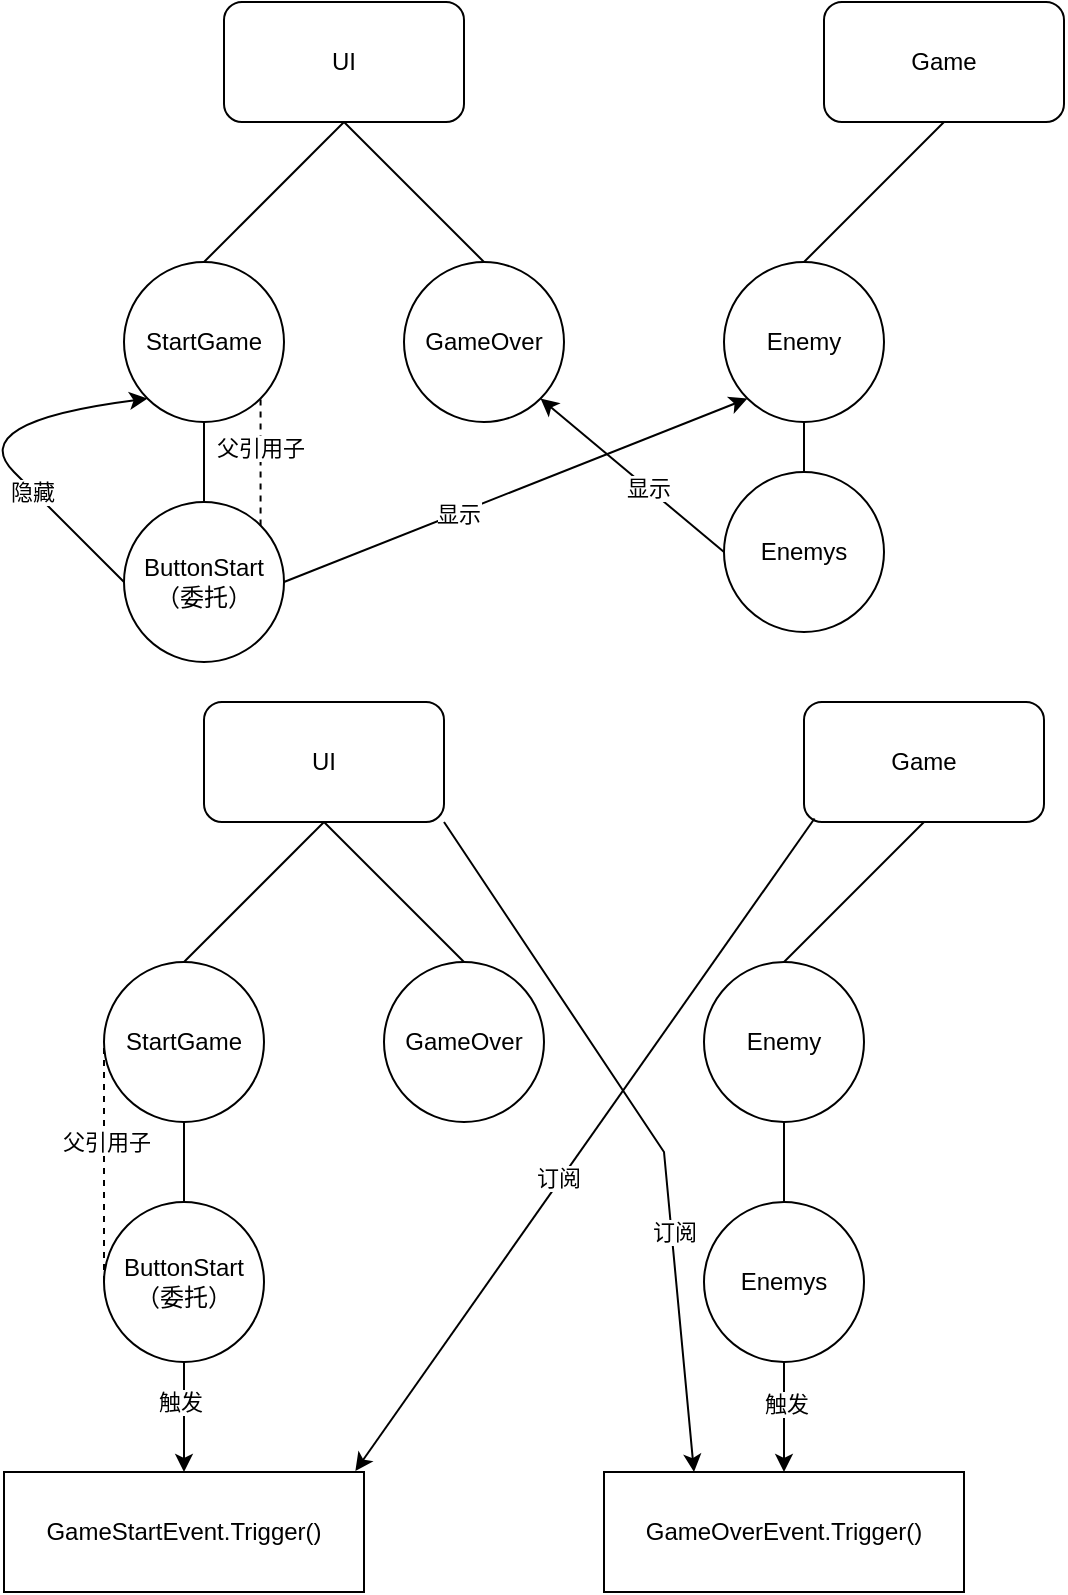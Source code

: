 <mxfile version="15.9.6" type="github">
  <diagram id="yOHY_HUELuu3EH0EMmsn" name="第 1 页">
    <mxGraphModel dx="1695" dy="911" grid="1" gridSize="10" guides="1" tooltips="1" connect="1" arrows="1" fold="1" page="1" pageScale="1" pageWidth="827" pageHeight="1169" math="0" shadow="0">
      <root>
        <mxCell id="0" />
        <mxCell id="1" parent="0" />
        <mxCell id="5-_Im2_VNosuUwmE16bU-2" value="UI" style="rounded=1;whiteSpace=wrap;html=1;" vertex="1" parent="1">
          <mxGeometry x="180" y="230" width="120" height="60" as="geometry" />
        </mxCell>
        <mxCell id="5-_Im2_VNosuUwmE16bU-3" value="Game" style="rounded=1;whiteSpace=wrap;html=1;" vertex="1" parent="1">
          <mxGeometry x="480" y="230" width="120" height="60" as="geometry" />
        </mxCell>
        <mxCell id="5-_Im2_VNosuUwmE16bU-6" value="StartGame" style="ellipse;whiteSpace=wrap;html=1;aspect=fixed;" vertex="1" parent="1">
          <mxGeometry x="130" y="360" width="80" height="80" as="geometry" />
        </mxCell>
        <mxCell id="5-_Im2_VNosuUwmE16bU-8" value="" style="endArrow=none;html=1;rounded=0;entryX=0.5;entryY=1;entryDx=0;entryDy=0;exitX=0.5;exitY=0;exitDx=0;exitDy=0;" edge="1" parent="1" source="5-_Im2_VNosuUwmE16bU-6" target="5-_Im2_VNosuUwmE16bU-2">
          <mxGeometry width="50" height="50" relative="1" as="geometry">
            <mxPoint x="110" y="360" as="sourcePoint" />
            <mxPoint x="160" y="310" as="targetPoint" />
          </mxGeometry>
        </mxCell>
        <mxCell id="5-_Im2_VNosuUwmE16bU-9" value="GameOver" style="ellipse;whiteSpace=wrap;html=1;aspect=fixed;" vertex="1" parent="1">
          <mxGeometry x="270" y="360" width="80" height="80" as="geometry" />
        </mxCell>
        <mxCell id="5-_Im2_VNosuUwmE16bU-10" value="" style="endArrow=none;html=1;rounded=0;entryX=0.5;entryY=1;entryDx=0;entryDy=0;exitX=0.5;exitY=0;exitDx=0;exitDy=0;" edge="1" parent="1" source="5-_Im2_VNosuUwmE16bU-9" target="5-_Im2_VNosuUwmE16bU-2">
          <mxGeometry width="50" height="50" relative="1" as="geometry">
            <mxPoint x="180" y="370" as="sourcePoint" />
            <mxPoint x="250" y="300" as="targetPoint" />
          </mxGeometry>
        </mxCell>
        <mxCell id="5-_Im2_VNosuUwmE16bU-15" value="" style="endArrow=none;html=1;rounded=0;entryX=0.5;entryY=1;entryDx=0;entryDy=0;exitX=0.5;exitY=0;exitDx=0;exitDy=0;" edge="1" parent="1" target="5-_Im2_VNosuUwmE16bU-6">
          <mxGeometry width="50" height="50" relative="1" as="geometry">
            <mxPoint x="170" y="480" as="sourcePoint" />
            <mxPoint x="130" y="430" as="targetPoint" />
          </mxGeometry>
        </mxCell>
        <mxCell id="5-_Im2_VNosuUwmE16bU-16" value="ButtonStart（委托）" style="ellipse;whiteSpace=wrap;html=1;aspect=fixed;" vertex="1" parent="1">
          <mxGeometry x="130" y="480" width="80" height="80" as="geometry" />
        </mxCell>
        <mxCell id="5-_Im2_VNosuUwmE16bU-17" value="Enemy" style="ellipse;whiteSpace=wrap;html=1;aspect=fixed;" vertex="1" parent="1">
          <mxGeometry x="430" y="360" width="80" height="80" as="geometry" />
        </mxCell>
        <mxCell id="5-_Im2_VNosuUwmE16bU-20" value="" style="curved=1;endArrow=classic;html=1;rounded=0;entryX=0;entryY=1;entryDx=0;entryDy=0;exitX=0;exitY=0.5;exitDx=0;exitDy=0;" edge="1" parent="1" source="5-_Im2_VNosuUwmE16bU-16" target="5-_Im2_VNosuUwmE16bU-6">
          <mxGeometry width="50" height="50" relative="1" as="geometry">
            <mxPoint x="50" y="490" as="sourcePoint" />
            <mxPoint x="100" y="440" as="targetPoint" />
            <Array as="points">
              <mxPoint x="100" y="490" />
              <mxPoint x="50" y="440" />
            </Array>
          </mxGeometry>
        </mxCell>
        <mxCell id="5-_Im2_VNosuUwmE16bU-21" value="隐藏" style="edgeLabel;html=1;align=center;verticalAlign=middle;resizable=0;points=[];" vertex="1" connectable="0" parent="5-_Im2_VNosuUwmE16bU-20">
          <mxGeometry x="-0.363" relative="1" as="geometry">
            <mxPoint y="1" as="offset" />
          </mxGeometry>
        </mxCell>
        <mxCell id="5-_Im2_VNosuUwmE16bU-23" value="Enemys" style="ellipse;whiteSpace=wrap;html=1;aspect=fixed;" vertex="1" parent="1">
          <mxGeometry x="430" y="465" width="80" height="80" as="geometry" />
        </mxCell>
        <mxCell id="5-_Im2_VNosuUwmE16bU-28" value="" style="endArrow=none;html=1;rounded=0;entryX=0.5;entryY=1;entryDx=0;entryDy=0;exitX=0.5;exitY=0;exitDx=0;exitDy=0;" edge="1" parent="1" source="5-_Im2_VNosuUwmE16bU-17" target="5-_Im2_VNosuUwmE16bU-3">
          <mxGeometry width="50" height="50" relative="1" as="geometry">
            <mxPoint x="400" y="350" as="sourcePoint" />
            <mxPoint x="450" y="300" as="targetPoint" />
          </mxGeometry>
        </mxCell>
        <mxCell id="5-_Im2_VNosuUwmE16bU-29" value="" style="endArrow=none;html=1;rounded=0;entryX=0.5;entryY=1;entryDx=0;entryDy=0;exitX=0.5;exitY=0;exitDx=0;exitDy=0;" edge="1" parent="1" source="5-_Im2_VNosuUwmE16bU-23" target="5-_Im2_VNosuUwmE16bU-17">
          <mxGeometry width="50" height="50" relative="1" as="geometry">
            <mxPoint x="360" y="610" as="sourcePoint" />
            <mxPoint x="410" y="560" as="targetPoint" />
          </mxGeometry>
        </mxCell>
        <mxCell id="5-_Im2_VNosuUwmE16bU-32" value="" style="endArrow=classic;html=1;rounded=0;exitX=0;exitY=0.5;exitDx=0;exitDy=0;entryX=1;entryY=1;entryDx=0;entryDy=0;" edge="1" parent="1" source="5-_Im2_VNosuUwmE16bU-23" target="5-_Im2_VNosuUwmE16bU-9">
          <mxGeometry width="50" height="50" relative="1" as="geometry">
            <mxPoint x="330" y="610" as="sourcePoint" />
            <mxPoint x="380" y="560" as="targetPoint" />
          </mxGeometry>
        </mxCell>
        <mxCell id="5-_Im2_VNosuUwmE16bU-33" value="显示" style="edgeLabel;html=1;align=center;verticalAlign=middle;resizable=0;points=[];" vertex="1" connectable="0" parent="5-_Im2_VNosuUwmE16bU-32">
          <mxGeometry x="-0.154" relative="1" as="geometry">
            <mxPoint as="offset" />
          </mxGeometry>
        </mxCell>
        <mxCell id="5-_Im2_VNosuUwmE16bU-34" value="" style="endArrow=classic;html=1;rounded=0;exitX=1;exitY=0.5;exitDx=0;exitDy=0;entryX=0;entryY=1;entryDx=0;entryDy=0;" edge="1" parent="1" source="5-_Im2_VNosuUwmE16bU-16" target="5-_Im2_VNosuUwmE16bU-17">
          <mxGeometry width="50" height="50" relative="1" as="geometry">
            <mxPoint x="300" y="530" as="sourcePoint" />
            <mxPoint x="350" y="480" as="targetPoint" />
          </mxGeometry>
        </mxCell>
        <mxCell id="5-_Im2_VNosuUwmE16bU-35" value="显示" style="edgeLabel;html=1;align=center;verticalAlign=middle;resizable=0;points=[];" vertex="1" connectable="0" parent="5-_Im2_VNosuUwmE16bU-34">
          <mxGeometry x="-0.248" relative="1" as="geometry">
            <mxPoint as="offset" />
          </mxGeometry>
        </mxCell>
        <mxCell id="5-_Im2_VNosuUwmE16bU-36" value="UI" style="rounded=1;whiteSpace=wrap;html=1;" vertex="1" parent="1">
          <mxGeometry x="170" y="580" width="120" height="60" as="geometry" />
        </mxCell>
        <mxCell id="5-_Im2_VNosuUwmE16bU-37" value="Game" style="rounded=1;whiteSpace=wrap;html=1;" vertex="1" parent="1">
          <mxGeometry x="470" y="580" width="120" height="60" as="geometry" />
        </mxCell>
        <mxCell id="5-_Im2_VNosuUwmE16bU-38" value="StartGame" style="ellipse;whiteSpace=wrap;html=1;aspect=fixed;" vertex="1" parent="1">
          <mxGeometry x="120" y="710" width="80" height="80" as="geometry" />
        </mxCell>
        <mxCell id="5-_Im2_VNosuUwmE16bU-39" value="" style="endArrow=none;html=1;rounded=0;entryX=0.5;entryY=1;entryDx=0;entryDy=0;exitX=0.5;exitY=0;exitDx=0;exitDy=0;" edge="1" parent="1" source="5-_Im2_VNosuUwmE16bU-38" target="5-_Im2_VNosuUwmE16bU-36">
          <mxGeometry width="50" height="50" relative="1" as="geometry">
            <mxPoint x="100.0" y="710" as="sourcePoint" />
            <mxPoint x="150" y="660" as="targetPoint" />
          </mxGeometry>
        </mxCell>
        <mxCell id="5-_Im2_VNosuUwmE16bU-40" value="GameOver" style="ellipse;whiteSpace=wrap;html=1;aspect=fixed;" vertex="1" parent="1">
          <mxGeometry x="260" y="710" width="80" height="80" as="geometry" />
        </mxCell>
        <mxCell id="5-_Im2_VNosuUwmE16bU-41" value="" style="endArrow=none;html=1;rounded=0;entryX=0.5;entryY=1;entryDx=0;entryDy=0;exitX=0.5;exitY=0;exitDx=0;exitDy=0;" edge="1" parent="1" source="5-_Im2_VNosuUwmE16bU-40" target="5-_Im2_VNosuUwmE16bU-36">
          <mxGeometry width="50" height="50" relative="1" as="geometry">
            <mxPoint x="170" y="720" as="sourcePoint" />
            <mxPoint x="240" y="650" as="targetPoint" />
          </mxGeometry>
        </mxCell>
        <mxCell id="5-_Im2_VNosuUwmE16bU-42" value="" style="endArrow=none;html=1;rounded=0;entryX=0.5;entryY=1;entryDx=0;entryDy=0;exitX=0.5;exitY=0;exitDx=0;exitDy=0;" edge="1" parent="1" target="5-_Im2_VNosuUwmE16bU-38">
          <mxGeometry width="50" height="50" relative="1" as="geometry">
            <mxPoint x="160" y="830" as="sourcePoint" />
            <mxPoint x="120" y="780" as="targetPoint" />
          </mxGeometry>
        </mxCell>
        <mxCell id="5-_Im2_VNosuUwmE16bU-54" style="edgeStyle=orthogonalEdgeStyle;rounded=0;orthogonalLoop=1;jettySize=auto;html=1;entryX=0.5;entryY=0;entryDx=0;entryDy=0;" edge="1" parent="1" source="5-_Im2_VNosuUwmE16bU-43" target="5-_Im2_VNosuUwmE16bU-53">
          <mxGeometry relative="1" as="geometry" />
        </mxCell>
        <mxCell id="5-_Im2_VNosuUwmE16bU-60" value="触发" style="edgeLabel;html=1;align=center;verticalAlign=middle;resizable=0;points=[];" vertex="1" connectable="0" parent="5-_Im2_VNosuUwmE16bU-54">
          <mxGeometry x="-0.274" y="-2" relative="1" as="geometry">
            <mxPoint as="offset" />
          </mxGeometry>
        </mxCell>
        <mxCell id="5-_Im2_VNosuUwmE16bU-43" value="ButtonStart（委托）" style="ellipse;whiteSpace=wrap;html=1;aspect=fixed;" vertex="1" parent="1">
          <mxGeometry x="120" y="830" width="80" height="80" as="geometry" />
        </mxCell>
        <mxCell id="5-_Im2_VNosuUwmE16bU-44" value="Enemy" style="ellipse;whiteSpace=wrap;html=1;aspect=fixed;" vertex="1" parent="1">
          <mxGeometry x="420" y="710" width="80" height="80" as="geometry" />
        </mxCell>
        <mxCell id="5-_Im2_VNosuUwmE16bU-64" style="edgeStyle=orthogonalEdgeStyle;rounded=0;orthogonalLoop=1;jettySize=auto;html=1;entryX=0.5;entryY=0;entryDx=0;entryDy=0;" edge="1" parent="1" source="5-_Im2_VNosuUwmE16bU-46" target="5-_Im2_VNosuUwmE16bU-65">
          <mxGeometry relative="1" as="geometry">
            <mxPoint x="460" y="945.0" as="targetPoint" />
          </mxGeometry>
        </mxCell>
        <mxCell id="5-_Im2_VNosuUwmE16bU-68" value="触发" style="edgeLabel;html=1;align=center;verticalAlign=middle;resizable=0;points=[];" vertex="1" connectable="0" parent="5-_Im2_VNosuUwmE16bU-64">
          <mxGeometry x="-0.252" y="1" relative="1" as="geometry">
            <mxPoint as="offset" />
          </mxGeometry>
        </mxCell>
        <mxCell id="5-_Im2_VNosuUwmE16bU-46" value="Enemys" style="ellipse;whiteSpace=wrap;html=1;aspect=fixed;" vertex="1" parent="1">
          <mxGeometry x="420" y="830" width="80" height="80" as="geometry" />
        </mxCell>
        <mxCell id="5-_Im2_VNosuUwmE16bU-47" value="" style="endArrow=none;html=1;rounded=0;entryX=0.5;entryY=1;entryDx=0;entryDy=0;exitX=0.5;exitY=0;exitDx=0;exitDy=0;" edge="1" parent="1" source="5-_Im2_VNosuUwmE16bU-44" target="5-_Im2_VNosuUwmE16bU-37">
          <mxGeometry width="50" height="50" relative="1" as="geometry">
            <mxPoint x="390" y="700" as="sourcePoint" />
            <mxPoint x="440" y="650" as="targetPoint" />
          </mxGeometry>
        </mxCell>
        <mxCell id="5-_Im2_VNosuUwmE16bU-48" value="" style="endArrow=none;html=1;rounded=0;entryX=0.5;entryY=1;entryDx=0;entryDy=0;exitX=0.5;exitY=0;exitDx=0;exitDy=0;" edge="1" parent="1" source="5-_Im2_VNosuUwmE16bU-46" target="5-_Im2_VNosuUwmE16bU-44">
          <mxGeometry width="50" height="50" relative="1" as="geometry">
            <mxPoint x="350" y="960" as="sourcePoint" />
            <mxPoint x="400" y="910" as="targetPoint" />
          </mxGeometry>
        </mxCell>
        <mxCell id="5-_Im2_VNosuUwmE16bU-53" value="GameStartEvent.Trigger()" style="rounded=0;whiteSpace=wrap;html=1;" vertex="1" parent="1">
          <mxGeometry x="70" y="965" width="180" height="60" as="geometry" />
        </mxCell>
        <mxCell id="5-_Im2_VNosuUwmE16bU-56" value="" style="endArrow=none;dashed=1;html=1;rounded=0;entryX=0;entryY=0.5;entryDx=0;entryDy=0;exitX=0;exitY=0.5;exitDx=0;exitDy=0;" edge="1" parent="1" source="5-_Im2_VNosuUwmE16bU-43" target="5-_Im2_VNosuUwmE16bU-38">
          <mxGeometry width="50" height="50" relative="1" as="geometry">
            <mxPoint x="40" y="815" as="sourcePoint" />
            <mxPoint x="90" y="765" as="targetPoint" />
          </mxGeometry>
        </mxCell>
        <mxCell id="5-_Im2_VNosuUwmE16bU-57" value="父引用子" style="edgeLabel;html=1;align=center;verticalAlign=middle;resizable=0;points=[];" vertex="1" connectable="0" parent="5-_Im2_VNosuUwmE16bU-56">
          <mxGeometry x="0.173" y="-1" relative="1" as="geometry">
            <mxPoint as="offset" />
          </mxGeometry>
        </mxCell>
        <mxCell id="5-_Im2_VNosuUwmE16bU-58" value="" style="endArrow=none;dashed=1;html=1;rounded=0;entryX=1;entryY=1;entryDx=0;entryDy=0;exitX=1;exitY=0;exitDx=0;exitDy=0;" edge="1" parent="1" source="5-_Im2_VNosuUwmE16bU-16" target="5-_Im2_VNosuUwmE16bU-6">
          <mxGeometry width="50" height="50" relative="1" as="geometry">
            <mxPoint x="70" y="600" as="sourcePoint" />
            <mxPoint x="120" y="550" as="targetPoint" />
          </mxGeometry>
        </mxCell>
        <mxCell id="5-_Im2_VNosuUwmE16bU-59" value="父引用子" style="edgeLabel;html=1;align=center;verticalAlign=middle;resizable=0;points=[];" vertex="1" connectable="0" parent="5-_Im2_VNosuUwmE16bU-58">
          <mxGeometry x="0.224" y="1" relative="1" as="geometry">
            <mxPoint as="offset" />
          </mxGeometry>
        </mxCell>
        <mxCell id="5-_Im2_VNosuUwmE16bU-62" value="" style="endArrow=classic;html=1;rounded=0;exitX=0.044;exitY=0.971;exitDx=0;exitDy=0;exitPerimeter=0;entryX=0.976;entryY=-0.009;entryDx=0;entryDy=0;entryPerimeter=0;" edge="1" parent="1" source="5-_Im2_VNosuUwmE16bU-37" target="5-_Im2_VNosuUwmE16bU-53">
          <mxGeometry width="50" height="50" relative="1" as="geometry">
            <mxPoint x="340" y="865" as="sourcePoint" />
            <mxPoint x="390" y="815" as="targetPoint" />
          </mxGeometry>
        </mxCell>
        <mxCell id="5-_Im2_VNosuUwmE16bU-63" value="订阅" style="edgeLabel;html=1;align=center;verticalAlign=middle;resizable=0;points=[];" vertex="1" connectable="0" parent="5-_Im2_VNosuUwmE16bU-62">
          <mxGeometry x="0.107" y="-2" relative="1" as="geometry">
            <mxPoint as="offset" />
          </mxGeometry>
        </mxCell>
        <mxCell id="5-_Im2_VNosuUwmE16bU-65" value="GameOverEvent.Trigger()" style="rounded=0;whiteSpace=wrap;html=1;" vertex="1" parent="1">
          <mxGeometry x="370" y="965" width="180" height="60" as="geometry" />
        </mxCell>
        <mxCell id="5-_Im2_VNosuUwmE16bU-69" value="" style="endArrow=classic;html=1;rounded=0;exitX=1;exitY=1;exitDx=0;exitDy=0;entryX=0.25;entryY=0;entryDx=0;entryDy=0;" edge="1" parent="1" source="5-_Im2_VNosuUwmE16bU-36" target="5-_Im2_VNosuUwmE16bU-65">
          <mxGeometry width="50" height="50" relative="1" as="geometry">
            <mxPoint x="350" y="675" as="sourcePoint" />
            <mxPoint x="400" y="625" as="targetPoint" />
            <Array as="points">
              <mxPoint x="400" y="805" />
            </Array>
          </mxGeometry>
        </mxCell>
        <mxCell id="5-_Im2_VNosuUwmE16bU-70" value="订阅" style="edgeLabel;html=1;align=center;verticalAlign=middle;resizable=0;points=[];" vertex="1" connectable="0" parent="5-_Im2_VNosuUwmE16bU-69">
          <mxGeometry x="0.328" y="1" relative="1" as="geometry">
            <mxPoint as="offset" />
          </mxGeometry>
        </mxCell>
      </root>
    </mxGraphModel>
  </diagram>
</mxfile>
